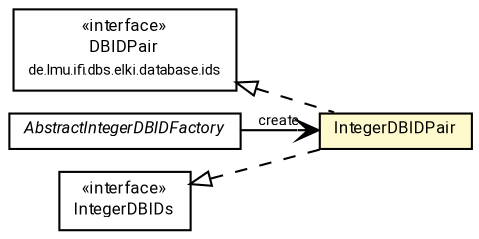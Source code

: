 #!/usr/local/bin/dot
#
# Class diagram 
# Generated by UMLGraph version R5_7_2-60-g0e99a6 (http://www.spinellis.gr/umlgraph/)
#

digraph G {
	graph [fontnames="svg"]
	edge [fontname="Roboto",fontsize=7,labelfontname="Roboto",labelfontsize=7,color="black"];
	node [fontname="Roboto",fontcolor="black",fontsize=8,shape=plaintext,margin=0,width=0,height=0];
	nodesep=0.15;
	ranksep=0.25;
	rankdir=LR;
	// de.lmu.ifi.dbs.elki.database.ids.DBIDPair
	c5368854 [label=<<table title="de.lmu.ifi.dbs.elki.database.ids.DBIDPair" border="0" cellborder="1" cellspacing="0" cellpadding="2" href="../DBIDPair.html" target="_parent">
		<tr><td><table border="0" cellspacing="0" cellpadding="1">
		<tr><td align="center" balign="center"> &#171;interface&#187; </td></tr>
		<tr><td align="center" balign="center"> <font face="Roboto">DBIDPair</font> </td></tr>
		<tr><td align="center" balign="center"> <font face="Roboto" point-size="7.0">de.lmu.ifi.dbs.elki.database.ids</font> </td></tr>
		</table></td></tr>
		</table>>, URL="../DBIDPair.html"];
	// de.lmu.ifi.dbs.elki.database.ids.integer.IntegerDBIDPair
	c5368918 [label=<<table title="de.lmu.ifi.dbs.elki.database.ids.integer.IntegerDBIDPair" border="0" cellborder="1" cellspacing="0" cellpadding="2" bgcolor="lemonChiffon" href="IntegerDBIDPair.html" target="_parent">
		<tr><td><table border="0" cellspacing="0" cellpadding="1">
		<tr><td align="center" balign="center"> <font face="Roboto">IntegerDBIDPair</font> </td></tr>
		</table></td></tr>
		</table>>, URL="IntegerDBIDPair.html"];
	// de.lmu.ifi.dbs.elki.database.ids.integer.AbstractIntegerDBIDFactory
	c5368922 [label=<<table title="de.lmu.ifi.dbs.elki.database.ids.integer.AbstractIntegerDBIDFactory" border="0" cellborder="1" cellspacing="0" cellpadding="2" href="AbstractIntegerDBIDFactory.html" target="_parent">
		<tr><td><table border="0" cellspacing="0" cellpadding="1">
		<tr><td align="center" balign="center"> <font face="Roboto"><i>AbstractIntegerDBIDFactory</i></font> </td></tr>
		</table></td></tr>
		</table>>, URL="AbstractIntegerDBIDFactory.html"];
	// de.lmu.ifi.dbs.elki.database.ids.integer.IntegerDBIDs
	c5368955 [label=<<table title="de.lmu.ifi.dbs.elki.database.ids.integer.IntegerDBIDs" border="0" cellborder="1" cellspacing="0" cellpadding="2" href="IntegerDBIDs.html" target="_parent">
		<tr><td><table border="0" cellspacing="0" cellpadding="1">
		<tr><td align="center" balign="center"> &#171;interface&#187; </td></tr>
		<tr><td align="center" balign="center"> <font face="Roboto">IntegerDBIDs</font> </td></tr>
		</table></td></tr>
		</table>>, URL="IntegerDBIDs.html"];
	// de.lmu.ifi.dbs.elki.database.ids.integer.IntegerDBIDPair implements de.lmu.ifi.dbs.elki.database.ids.DBIDPair
	c5368854 -> c5368918 [arrowtail=empty,style=dashed,dir=back,weight=9];
	// de.lmu.ifi.dbs.elki.database.ids.integer.IntegerDBIDPair implements de.lmu.ifi.dbs.elki.database.ids.integer.IntegerDBIDs
	c5368955 -> c5368918 [arrowtail=empty,style=dashed,dir=back,weight=9];
	// de.lmu.ifi.dbs.elki.database.ids.integer.AbstractIntegerDBIDFactory navassoc de.lmu.ifi.dbs.elki.database.ids.integer.IntegerDBIDPair
	c5368922 -> c5368918 [arrowhead=open,weight=1,label="create"];
}

